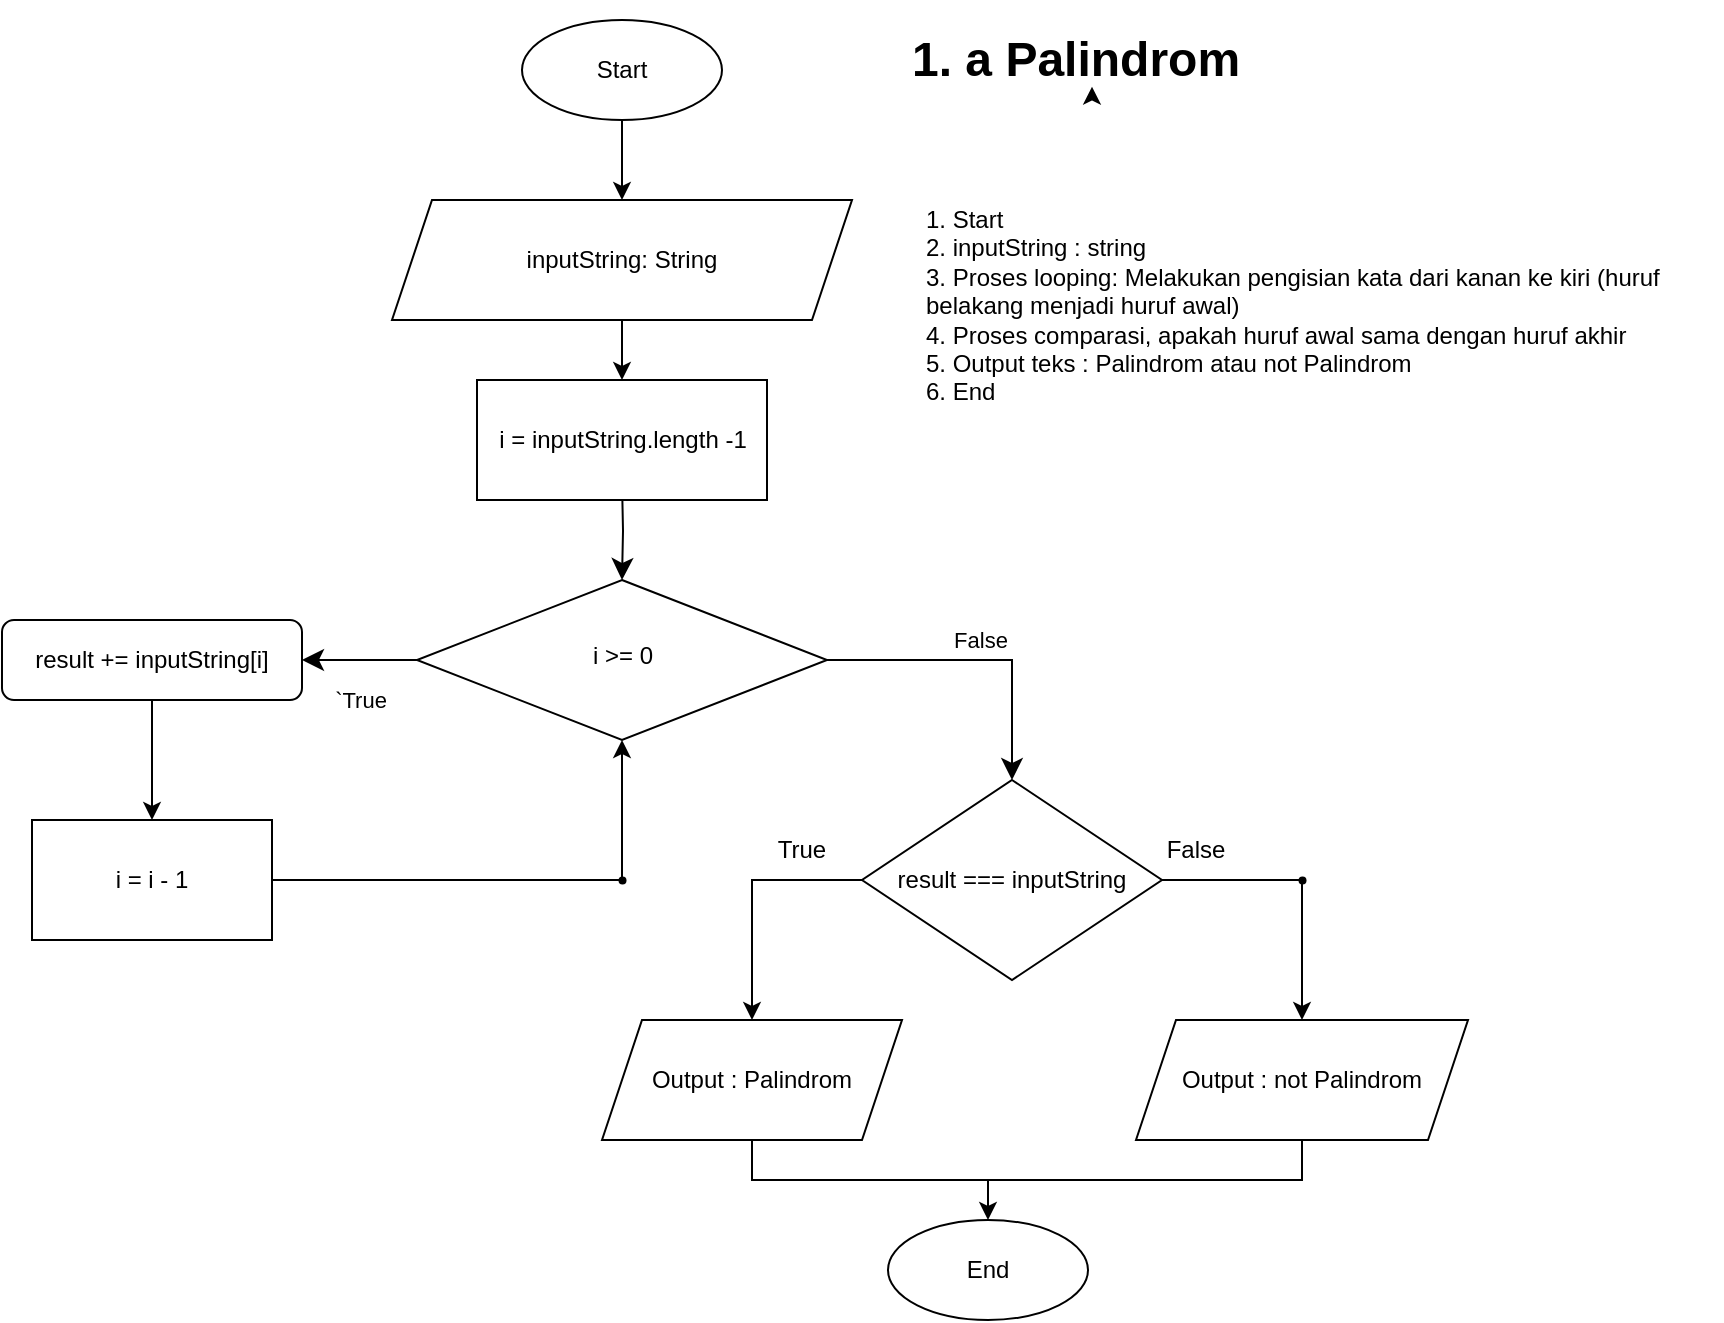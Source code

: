 <mxfile version="20.5.3" type="device"><diagram id="C5RBs43oDa-KdzZeNtuy" name="Page-1"><mxGraphModel dx="1695" dy="482" grid="1" gridSize="10" guides="1" tooltips="1" connect="1" arrows="1" fold="1" page="1" pageScale="1" pageWidth="827" pageHeight="1169" math="0" shadow="0"><root><mxCell id="WIyWlLk6GJQsqaUBKTNV-0"/><mxCell id="WIyWlLk6GJQsqaUBKTNV-1" parent="WIyWlLk6GJQsqaUBKTNV-0"/><mxCell id="WIyWlLk6GJQsqaUBKTNV-2" value="" style="rounded=0;html=1;jettySize=auto;orthogonalLoop=1;fontSize=11;endArrow=classic;endFill=1;endSize=8;strokeWidth=1;shadow=0;labelBackgroundColor=none;edgeStyle=orthogonalEdgeStyle;" parent="WIyWlLk6GJQsqaUBKTNV-1" target="WIyWlLk6GJQsqaUBKTNV-6" edge="1"><mxGeometry relative="1" as="geometry"><mxPoint x="220" y="250" as="sourcePoint"/></mxGeometry></mxCell><mxCell id="WIyWlLk6GJQsqaUBKTNV-4" value="`True" style="rounded=0;html=1;jettySize=auto;orthogonalLoop=1;fontSize=11;endArrow=classic;endFill=1;endSize=8;strokeWidth=1;shadow=0;labelBackgroundColor=none;edgeStyle=orthogonalEdgeStyle;entryX=1;entryY=0.5;entryDx=0;entryDy=0;" parent="WIyWlLk6GJQsqaUBKTNV-1" source="WIyWlLk6GJQsqaUBKTNV-6" target="WIyWlLk6GJQsqaUBKTNV-12" edge="1"><mxGeometry y="20" relative="1" as="geometry"><mxPoint as="offset"/><mxPoint x="220" y="420" as="targetPoint"/></mxGeometry></mxCell><mxCell id="WIyWlLk6GJQsqaUBKTNV-5" value="False" style="edgeStyle=orthogonalEdgeStyle;rounded=0;html=1;jettySize=auto;orthogonalLoop=1;fontSize=11;endArrow=classic;endFill=1;endSize=8;strokeWidth=1;shadow=0;labelBackgroundColor=none;entryX=0.5;entryY=0;entryDx=0;entryDy=0;" parent="WIyWlLk6GJQsqaUBKTNV-1" source="WIyWlLk6GJQsqaUBKTNV-6" target="SZ1EG_lKAPdXvPGihFEw-21" edge="1"><mxGeometry y="10" relative="1" as="geometry"><mxPoint as="offset"/><mxPoint x="414" y="340" as="targetPoint"/></mxGeometry></mxCell><mxCell id="WIyWlLk6GJQsqaUBKTNV-6" value="i &amp;gt;= 0" style="rhombus;whiteSpace=wrap;html=1;shadow=0;fontFamily=Helvetica;fontSize=12;align=center;strokeWidth=1;spacing=6;spacingTop=-4;" parent="WIyWlLk6GJQsqaUBKTNV-1" vertex="1"><mxGeometry x="117.5" y="300" width="205" height="80" as="geometry"/></mxCell><mxCell id="SZ1EG_lKAPdXvPGihFEw-17" value="" style="edgeStyle=orthogonalEdgeStyle;rounded=0;orthogonalLoop=1;jettySize=auto;html=1;endArrow=classic;endFill=1;" parent="WIyWlLk6GJQsqaUBKTNV-1" source="WIyWlLk6GJQsqaUBKTNV-12" target="SZ1EG_lKAPdXvPGihFEw-16" edge="1"><mxGeometry relative="1" as="geometry"/></mxCell><mxCell id="WIyWlLk6GJQsqaUBKTNV-12" value="result += inputString[i]" style="rounded=1;whiteSpace=wrap;html=1;fontSize=12;glass=0;strokeWidth=1;shadow=0;" parent="WIyWlLk6GJQsqaUBKTNV-1" vertex="1"><mxGeometry x="-90" y="320" width="150" height="40" as="geometry"/></mxCell><mxCell id="SZ1EG_lKAPdXvPGihFEw-9" value="" style="edgeStyle=orthogonalEdgeStyle;rounded=0;orthogonalLoop=1;jettySize=auto;html=1;endArrow=classic;endFill=1;" parent="WIyWlLk6GJQsqaUBKTNV-1" source="SZ1EG_lKAPdXvPGihFEw-0" target="SZ1EG_lKAPdXvPGihFEw-2" edge="1"><mxGeometry relative="1" as="geometry"/></mxCell><mxCell id="SZ1EG_lKAPdXvPGihFEw-0" value="Start" style="ellipse;whiteSpace=wrap;html=1;" parent="WIyWlLk6GJQsqaUBKTNV-1" vertex="1"><mxGeometry x="170" y="20" width="100" height="50" as="geometry"/></mxCell><mxCell id="SZ1EG_lKAPdXvPGihFEw-1" value="i = inputString.length -1" style="rounded=0;whiteSpace=wrap;html=1;" parent="WIyWlLk6GJQsqaUBKTNV-1" vertex="1"><mxGeometry x="147.5" y="200" width="145" height="60" as="geometry"/></mxCell><mxCell id="SZ1EG_lKAPdXvPGihFEw-10" value="" style="edgeStyle=orthogonalEdgeStyle;rounded=0;orthogonalLoop=1;jettySize=auto;html=1;endArrow=classic;endFill=1;" parent="WIyWlLk6GJQsqaUBKTNV-1" source="SZ1EG_lKAPdXvPGihFEw-2" target="SZ1EG_lKAPdXvPGihFEw-1" edge="1"><mxGeometry relative="1" as="geometry"/></mxCell><mxCell id="SZ1EG_lKAPdXvPGihFEw-2" value="inputString: String" style="shape=parallelogram;perimeter=parallelogramPerimeter;whiteSpace=wrap;html=1;fixedSize=1;" parent="WIyWlLk6GJQsqaUBKTNV-1" vertex="1"><mxGeometry x="105" y="110" width="230" height="60" as="geometry"/></mxCell><mxCell id="SZ1EG_lKAPdXvPGihFEw-7" value="" style="edgeStyle=orthogonalEdgeStyle;rounded=0;orthogonalLoop=1;jettySize=auto;html=1;" parent="WIyWlLk6GJQsqaUBKTNV-1" source="SZ1EG_lKAPdXvPGihFEw-5" target="SZ1EG_lKAPdXvPGihFEw-6" edge="1"><mxGeometry relative="1" as="geometry"/></mxCell><mxCell id="SZ1EG_lKAPdXvPGihFEw-5" value="Output : Palindrom" style="shape=parallelogram;perimeter=parallelogramPerimeter;whiteSpace=wrap;html=1;fixedSize=1;" parent="WIyWlLk6GJQsqaUBKTNV-1" vertex="1"><mxGeometry x="210" y="520" width="150" height="60" as="geometry"/></mxCell><mxCell id="SZ1EG_lKAPdXvPGihFEw-6" value="End" style="ellipse;whiteSpace=wrap;html=1;" parent="WIyWlLk6GJQsqaUBKTNV-1" vertex="1"><mxGeometry x="353" y="620" width="100" height="50" as="geometry"/></mxCell><mxCell id="SZ1EG_lKAPdXvPGihFEw-12" value="&lt;div&gt;1. Start&lt;/div&gt;&lt;div&gt;2.&amp;nbsp;&lt;span style=&quot;text-align: center;&quot;&gt;inputString&amp;nbsp;&lt;/span&gt;: string&lt;/div&gt;&lt;div&gt;3. Proses looping: Melakukan pengisian kata dari kanan ke kiri (huruf belakang menjadi huruf awal)&lt;/div&gt;&lt;div&gt;&lt;span style=&quot;background-color: initial;&quot;&gt;4. Proses comparasi, apakah huruf awal sama dengan huruf akhir&lt;/span&gt;&lt;/div&gt;&lt;div&gt;&lt;span style=&quot;background-color: initial;&quot;&gt;5. Output teks : Palindrom atau not Palindrom&lt;/span&gt;&lt;/div&gt;&lt;div&gt;6. End&lt;/div&gt;&lt;div&gt;&lt;br&gt;&lt;/div&gt;" style="text;html=1;strokeColor=none;fillColor=none;align=left;verticalAlign=middle;whiteSpace=wrap;rounded=0;" parent="WIyWlLk6GJQsqaUBKTNV-1" vertex="1"><mxGeometry x="370" y="70" width="400" height="200" as="geometry"/></mxCell><mxCell id="SZ1EG_lKAPdXvPGihFEw-13" value="&lt;h1&gt;1. a Palindrom&lt;/h1&gt;" style="text;html=1;strokeColor=none;fillColor=none;spacing=5;spacingTop=-20;whiteSpace=wrap;overflow=hidden;rounded=0;" parent="WIyWlLk6GJQsqaUBKTNV-1" vertex="1"><mxGeometry x="360" y="20" width="190" height="40" as="geometry"/></mxCell><mxCell id="SZ1EG_lKAPdXvPGihFEw-19" value="" style="edgeStyle=orthogonalEdgeStyle;rounded=0;orthogonalLoop=1;jettySize=auto;html=1;endArrow=none;endFill=0;" parent="WIyWlLk6GJQsqaUBKTNV-1" source="SZ1EG_lKAPdXvPGihFEw-16" target="SZ1EG_lKAPdXvPGihFEw-18" edge="1"><mxGeometry relative="1" as="geometry"/></mxCell><mxCell id="SZ1EG_lKAPdXvPGihFEw-16" value="i = i - 1" style="rounded=0;whiteSpace=wrap;html=1;" parent="WIyWlLk6GJQsqaUBKTNV-1" vertex="1"><mxGeometry x="-75" y="420" width="120" height="60" as="geometry"/></mxCell><mxCell id="SZ1EG_lKAPdXvPGihFEw-20" value="" style="edgeStyle=orthogonalEdgeStyle;rounded=0;orthogonalLoop=1;jettySize=auto;html=1;endArrow=classic;endFill=1;" parent="WIyWlLk6GJQsqaUBKTNV-1" source="SZ1EG_lKAPdXvPGihFEw-18" edge="1"><mxGeometry relative="1" as="geometry"><mxPoint x="220" y="380" as="targetPoint"/></mxGeometry></mxCell><mxCell id="SZ1EG_lKAPdXvPGihFEw-18" value="" style="shape=waypoint;sketch=0;size=6;pointerEvents=1;points=[];fillColor=default;resizable=0;rotatable=0;perimeter=centerPerimeter;snapToPoint=1;rounded=0;strokeWidth=0;" parent="WIyWlLk6GJQsqaUBKTNV-1" vertex="1"><mxGeometry x="200" y="430" width="40" height="40" as="geometry"/></mxCell><mxCell id="SZ1EG_lKAPdXvPGihFEw-23" value="" style="edgeStyle=orthogonalEdgeStyle;rounded=0;orthogonalLoop=1;jettySize=auto;html=1;endArrow=classic;endFill=1;entryX=0.5;entryY=0;entryDx=0;entryDy=0;exitX=0;exitY=0.5;exitDx=0;exitDy=0;" parent="WIyWlLk6GJQsqaUBKTNV-1" source="SZ1EG_lKAPdXvPGihFEw-21" target="SZ1EG_lKAPdXvPGihFEw-5" edge="1"><mxGeometry relative="1" as="geometry"/></mxCell><mxCell id="SZ1EG_lKAPdXvPGihFEw-25" value="" style="edgeStyle=orthogonalEdgeStyle;rounded=0;orthogonalLoop=1;jettySize=auto;html=1;endArrow=none;endFill=0;" parent="WIyWlLk6GJQsqaUBKTNV-1" source="SZ1EG_lKAPdXvPGihFEw-21" target="SZ1EG_lKAPdXvPGihFEw-24" edge="1"><mxGeometry relative="1" as="geometry"/></mxCell><mxCell id="SZ1EG_lKAPdXvPGihFEw-21" value="result === inputString" style="rhombus;whiteSpace=wrap;html=1;" parent="WIyWlLk6GJQsqaUBKTNV-1" vertex="1"><mxGeometry x="340" y="400" width="150" height="100" as="geometry"/></mxCell><mxCell id="SZ1EG_lKAPdXvPGihFEw-28" value="" style="edgeStyle=orthogonalEdgeStyle;rounded=0;orthogonalLoop=1;jettySize=auto;html=1;endArrow=none;endFill=0;" parent="WIyWlLk6GJQsqaUBKTNV-1" source="SZ1EG_lKAPdXvPGihFEw-22" edge="1"><mxGeometry relative="1" as="geometry"><mxPoint x="400" y="600" as="targetPoint"/><Array as="points"><mxPoint x="560" y="600"/></Array></mxGeometry></mxCell><mxCell id="SZ1EG_lKAPdXvPGihFEw-22" value="Output : not Palindrom" style="shape=parallelogram;perimeter=parallelogramPerimeter;whiteSpace=wrap;html=1;fixedSize=1;" parent="WIyWlLk6GJQsqaUBKTNV-1" vertex="1"><mxGeometry x="477" y="520" width="166" height="60" as="geometry"/></mxCell><mxCell id="SZ1EG_lKAPdXvPGihFEw-26" value="" style="edgeStyle=orthogonalEdgeStyle;rounded=0;orthogonalLoop=1;jettySize=auto;html=1;endArrow=classic;endFill=1;" parent="WIyWlLk6GJQsqaUBKTNV-1" source="SZ1EG_lKAPdXvPGihFEw-24" target="SZ1EG_lKAPdXvPGihFEw-22" edge="1"><mxGeometry relative="1" as="geometry"/></mxCell><mxCell id="SZ1EG_lKAPdXvPGihFEw-24" value="" style="shape=waypoint;sketch=0;size=6;pointerEvents=1;points=[];fillColor=default;resizable=0;rotatable=0;perimeter=centerPerimeter;snapToPoint=1;strokeWidth=0;" parent="WIyWlLk6GJQsqaUBKTNV-1" vertex="1"><mxGeometry x="540" y="430" width="40" height="40" as="geometry"/></mxCell><mxCell id="SZ1EG_lKAPdXvPGihFEw-33" value="True" style="text;html=1;strokeColor=none;fillColor=none;align=center;verticalAlign=middle;whiteSpace=wrap;rounded=0;" parent="WIyWlLk6GJQsqaUBKTNV-1" vertex="1"><mxGeometry x="280" y="420" width="60" height="30" as="geometry"/></mxCell><mxCell id="SZ1EG_lKAPdXvPGihFEw-34" value="False" style="text;html=1;strokeColor=none;fillColor=none;align=center;verticalAlign=middle;whiteSpace=wrap;rounded=0;" parent="WIyWlLk6GJQsqaUBKTNV-1" vertex="1"><mxGeometry x="477" y="420" width="60" height="30" as="geometry"/></mxCell><mxCell id="_uLx5ZqDNBC2O2r01IsE-0" style="edgeStyle=orthogonalEdgeStyle;rounded=0;orthogonalLoop=1;jettySize=auto;html=1;exitX=0.5;exitY=1;exitDx=0;exitDy=0;entryX=0.5;entryY=0.833;entryDx=0;entryDy=0;entryPerimeter=0;" parent="WIyWlLk6GJQsqaUBKTNV-1" source="SZ1EG_lKAPdXvPGihFEw-13" target="SZ1EG_lKAPdXvPGihFEw-13" edge="1"><mxGeometry relative="1" as="geometry"/></mxCell></root></mxGraphModel></diagram></mxfile>